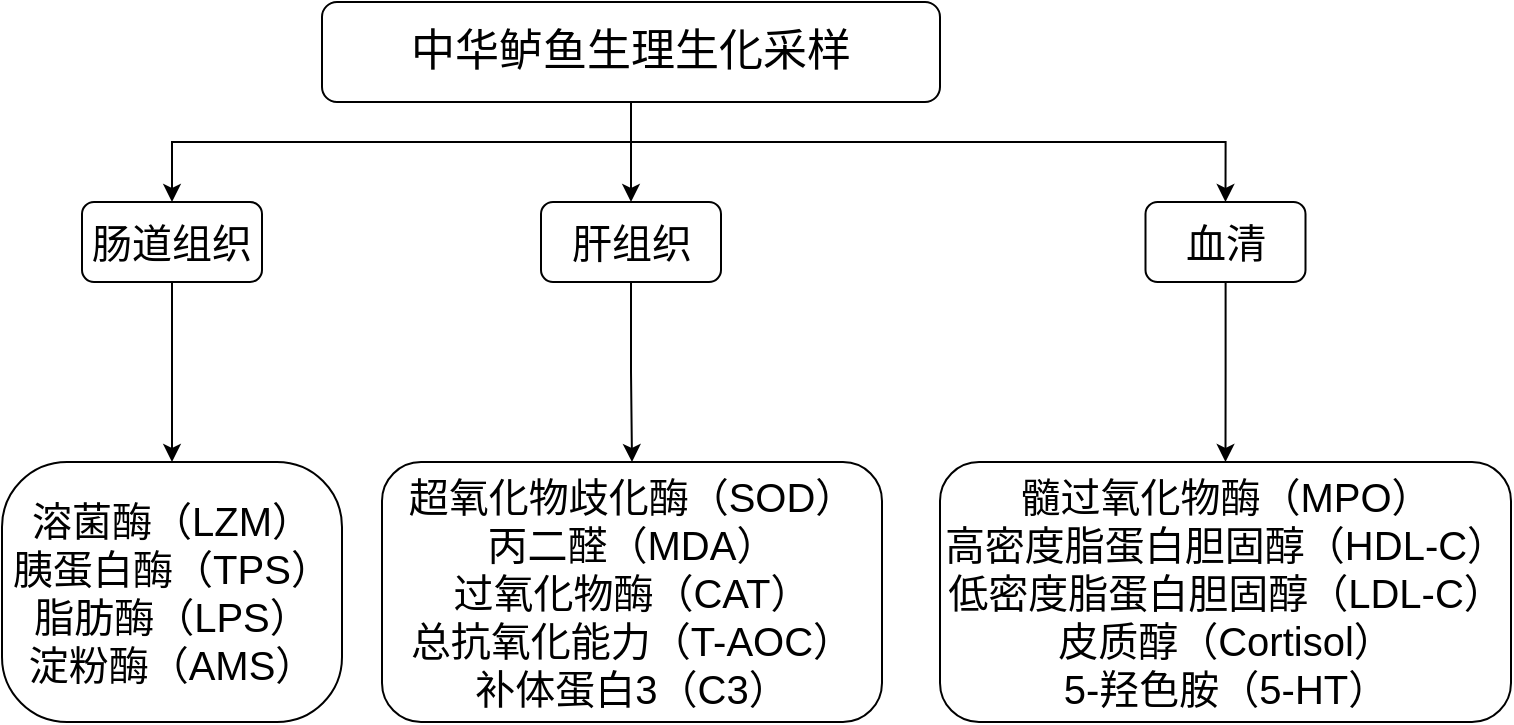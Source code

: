 <mxfile version="20.6.2" type="github">
  <diagram id="sEY8LM3g8hp0JsF91ae_" name="第 1 页">
    <mxGraphModel dx="1162" dy="634" grid="1" gridSize="10" guides="1" tooltips="1" connect="1" arrows="1" fold="1" page="1" pageScale="1" pageWidth="827" pageHeight="1169" math="0" shadow="0">
      <root>
        <mxCell id="0" />
        <mxCell id="1" parent="0" />
        <mxCell id="OFpMoE4lfulSsBwSrzdV-34" style="edgeStyle=orthogonalEdgeStyle;rounded=0;orthogonalLoop=1;jettySize=auto;html=1;entryX=0.5;entryY=0;entryDx=0;entryDy=0;" parent="1" source="OFpMoE4lfulSsBwSrzdV-5" target="OFpMoE4lfulSsBwSrzdV-17" edge="1">
          <mxGeometry relative="1" as="geometry">
            <Array as="points">
              <mxPoint x="435" y="80" />
              <mxPoint x="205" y="80" />
            </Array>
          </mxGeometry>
        </mxCell>
        <mxCell id="OFpMoE4lfulSsBwSrzdV-35" style="edgeStyle=orthogonalEdgeStyle;rounded=0;orthogonalLoop=1;jettySize=auto;html=1;entryX=0.5;entryY=0;entryDx=0;entryDy=0;" parent="1" source="OFpMoE4lfulSsBwSrzdV-5" target="OFpMoE4lfulSsBwSrzdV-19" edge="1">
          <mxGeometry relative="1" as="geometry" />
        </mxCell>
        <mxCell id="OFpMoE4lfulSsBwSrzdV-37" style="edgeStyle=orthogonalEdgeStyle;rounded=0;orthogonalLoop=1;jettySize=auto;html=1;entryX=0.5;entryY=0;entryDx=0;entryDy=0;" parent="1" source="OFpMoE4lfulSsBwSrzdV-5" target="OFpMoE4lfulSsBwSrzdV-21" edge="1">
          <mxGeometry relative="1" as="geometry">
            <Array as="points">
              <mxPoint x="435" y="80" />
              <mxPoint x="732" y="80" />
            </Array>
          </mxGeometry>
        </mxCell>
        <mxCell id="OFpMoE4lfulSsBwSrzdV-5" value="中华鲈鱼生理生化采样" style="rounded=1;whiteSpace=wrap;html=1;fontSize=22;" parent="1" vertex="1">
          <mxGeometry x="280" y="10" width="309" height="50" as="geometry" />
        </mxCell>
        <mxCell id="OFpMoE4lfulSsBwSrzdV-16" style="edgeStyle=orthogonalEdgeStyle;rounded=0;orthogonalLoop=1;jettySize=auto;html=1;entryX=0.5;entryY=0;entryDx=0;entryDy=0;fontSize=20;" parent="1" source="OFpMoE4lfulSsBwSrzdV-17" target="OFpMoE4lfulSsBwSrzdV-23" edge="1">
          <mxGeometry relative="1" as="geometry" />
        </mxCell>
        <mxCell id="OFpMoE4lfulSsBwSrzdV-17" value="肠道组织" style="rounded=1;whiteSpace=wrap;html=1;fontSize=20;align=center;" parent="1" vertex="1">
          <mxGeometry x="160" y="110" width="90" height="40" as="geometry" />
        </mxCell>
        <mxCell id="OFpMoE4lfulSsBwSrzdV-18" style="edgeStyle=orthogonalEdgeStyle;rounded=0;orthogonalLoop=1;jettySize=auto;html=1;fontSize=20;" parent="1" source="OFpMoE4lfulSsBwSrzdV-19" target="OFpMoE4lfulSsBwSrzdV-25" edge="1">
          <mxGeometry relative="1" as="geometry" />
        </mxCell>
        <mxCell id="OFpMoE4lfulSsBwSrzdV-19" value="肝组织" style="rounded=1;whiteSpace=wrap;html=1;fontSize=20;align=center;" parent="1" vertex="1">
          <mxGeometry x="389.5" y="110" width="90" height="40" as="geometry" />
        </mxCell>
        <mxCell id="OFpMoE4lfulSsBwSrzdV-20" style="edgeStyle=orthogonalEdgeStyle;rounded=0;orthogonalLoop=1;jettySize=auto;html=1;fontSize=20;" parent="1" source="OFpMoE4lfulSsBwSrzdV-21" target="OFpMoE4lfulSsBwSrzdV-27" edge="1">
          <mxGeometry relative="1" as="geometry" />
        </mxCell>
        <mxCell id="OFpMoE4lfulSsBwSrzdV-21" value="血清" style="rounded=1;whiteSpace=wrap;html=1;fontSize=20;align=center;" parent="1" vertex="1">
          <mxGeometry x="691.75" y="110" width="80" height="40" as="geometry" />
        </mxCell>
        <mxCell id="OFpMoE4lfulSsBwSrzdV-23" value="溶菌酶（LZM）&lt;br&gt;胰蛋白酶（TPS）&lt;br&gt;脂肪酶（LPS）&lt;br&gt;淀粉酶（AMS）" style="rounded=1;whiteSpace=wrap;html=1;fontSize=20;align=center;arcSize=25;" parent="1" vertex="1">
          <mxGeometry x="120" y="240" width="170" height="130" as="geometry" />
        </mxCell>
        <mxCell id="OFpMoE4lfulSsBwSrzdV-25" value="超氧化物歧化酶（SOD）&lt;br&gt;丙二醛（MDA）&lt;br&gt;过氧化物酶（CAT）&lt;br&gt;总抗氧化能力（T-AOC）&lt;br&gt;补体蛋白3（C3）" style="rounded=1;whiteSpace=wrap;html=1;fontSize=20;align=center;" parent="1" vertex="1">
          <mxGeometry x="310" y="240" width="250" height="130" as="geometry" />
        </mxCell>
        <mxCell id="OFpMoE4lfulSsBwSrzdV-27" value="髓过氧化物酶（MPO）&lt;br&gt;高密度脂蛋白胆固醇（HDL-C）&lt;br&gt;低密度脂蛋白胆固醇（LDL-C）&lt;br&gt;皮质醇（Cortisol）&lt;br&gt;5-羟色胺（5-HT）" style="rounded=1;whiteSpace=wrap;html=1;fontSize=20;align=center;" parent="1" vertex="1">
          <mxGeometry x="589" y="240" width="285.5" height="130" as="geometry" />
        </mxCell>
      </root>
    </mxGraphModel>
  </diagram>
</mxfile>
